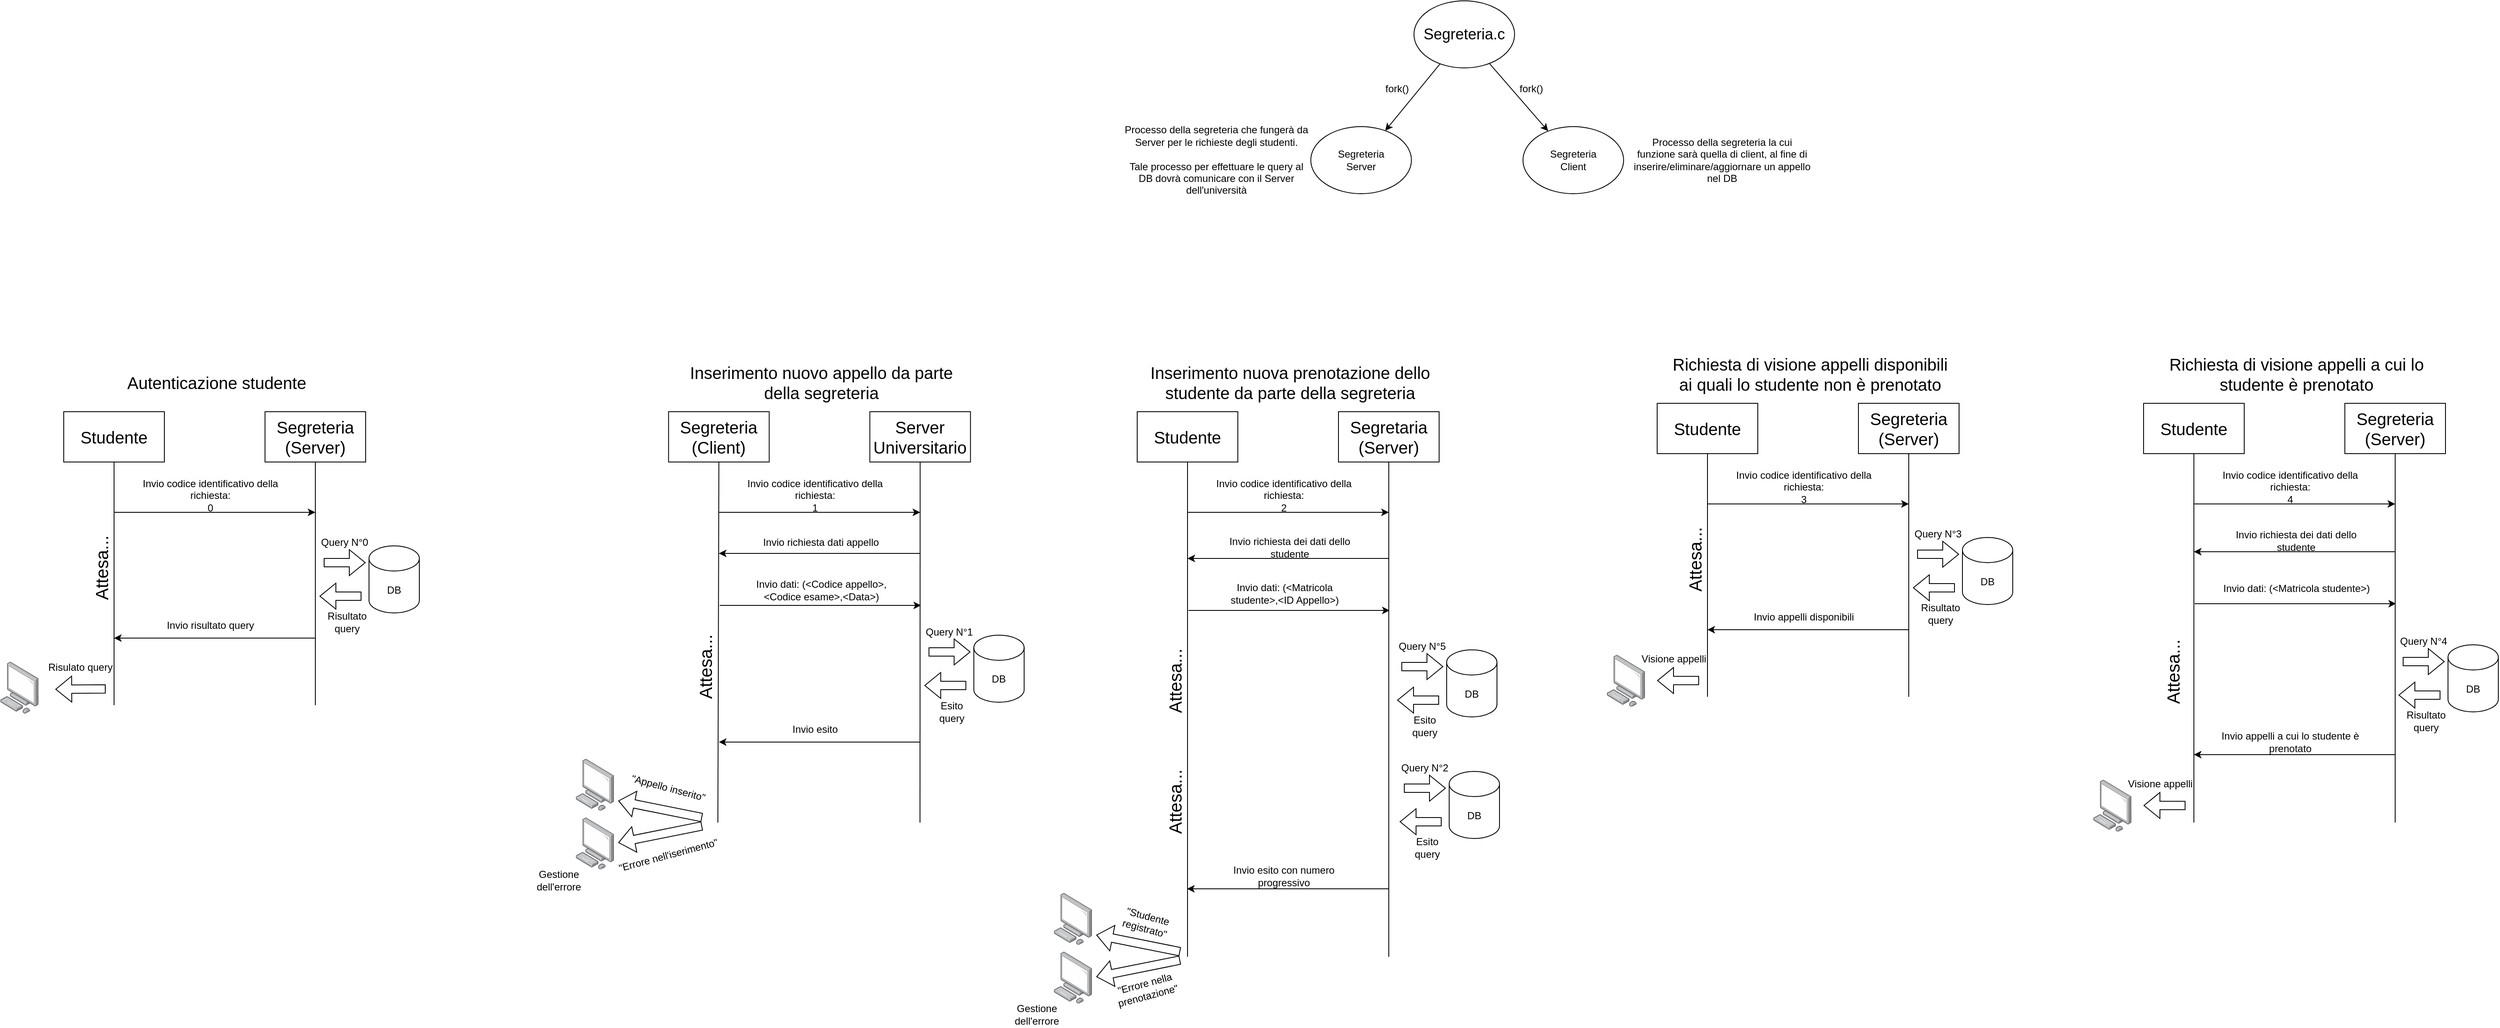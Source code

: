 <mxfile version="22.1.18" type="device">
  <diagram name="Pagina-1" id="u7obP80k1SkNDivpocj3">
    <mxGraphModel dx="3845" dy="2012" grid="1" gridSize="10" guides="1" tooltips="1" connect="1" arrows="1" fold="1" page="1" pageScale="1" pageWidth="827" pageHeight="1169" math="0" shadow="0">
      <root>
        <mxCell id="0" />
        <mxCell id="1" parent="0" />
        <mxCell id="Ahigw5zZVwEiEi7XChfF-1" value="" style="endArrow=none;html=1;rounded=0;" parent="1" edge="1">
          <mxGeometry width="50" height="50" relative="1" as="geometry">
            <mxPoint x="60" y="370" as="sourcePoint" />
            <mxPoint x="60" y="80" as="targetPoint" />
          </mxGeometry>
        </mxCell>
        <mxCell id="Ahigw5zZVwEiEi7XChfF-2" value="" style="endArrow=none;html=1;rounded=0;" parent="1" edge="1">
          <mxGeometry width="50" height="50" relative="1" as="geometry">
            <mxPoint x="300" y="370" as="sourcePoint" />
            <mxPoint x="300" y="80" as="targetPoint" />
          </mxGeometry>
        </mxCell>
        <mxCell id="Ahigw5zZVwEiEi7XChfF-5" value="&lt;font style=&quot;font-size: 20px;&quot;&gt;Studente&lt;/font&gt;" style="rounded=0;whiteSpace=wrap;html=1;" parent="1" vertex="1">
          <mxGeometry y="20" width="120" height="60" as="geometry" />
        </mxCell>
        <mxCell id="Ahigw5zZVwEiEi7XChfF-6" value="&lt;font style=&quot;font-size: 20px;&quot;&gt;Segreteria&lt;br&gt;(Server)&lt;br&gt;&lt;/font&gt;" style="rounded=0;whiteSpace=wrap;html=1;" parent="1" vertex="1">
          <mxGeometry x="240" y="20" width="120" height="60" as="geometry" />
        </mxCell>
        <mxCell id="Ahigw5zZVwEiEi7XChfF-8" value="" style="endArrow=classic;html=1;rounded=0;" parent="1" edge="1">
          <mxGeometry width="50" height="50" relative="1" as="geometry">
            <mxPoint x="60" y="140" as="sourcePoint" />
            <mxPoint x="300" y="140" as="targetPoint" />
          </mxGeometry>
        </mxCell>
        <mxCell id="Ahigw5zZVwEiEi7XChfF-10" value="Invio codice identificativo della richiesta:&lt;br&gt;3" style="text;html=1;strokeColor=none;fillColor=none;align=center;verticalAlign=middle;whiteSpace=wrap;rounded=0;" parent="1" vertex="1">
          <mxGeometry x="90" y="105" width="170" height="30" as="geometry" />
        </mxCell>
        <mxCell id="Ahigw5zZVwEiEi7XChfF-11" value="Richiesta di visione appelli disponibili&lt;br&gt;ai quali lo studente non è prenotato" style="text;html=1;strokeColor=none;fillColor=none;align=center;verticalAlign=middle;whiteSpace=wrap;rounded=0;fontSize=20;" parent="1" vertex="1">
          <mxGeometry x="5" y="-30" width="355" height="30" as="geometry" />
        </mxCell>
        <mxCell id="Ahigw5zZVwEiEi7XChfF-12" value="" style="endArrow=classic;html=1;rounded=0;" parent="1" edge="1">
          <mxGeometry width="50" height="50" relative="1" as="geometry">
            <mxPoint x="300" y="290" as="sourcePoint" />
            <mxPoint x="60" y="290" as="targetPoint" />
          </mxGeometry>
        </mxCell>
        <mxCell id="Ahigw5zZVwEiEi7XChfF-13" value="Invio appelli disponibili" style="text;html=1;strokeColor=none;fillColor=none;align=center;verticalAlign=middle;whiteSpace=wrap;rounded=0;" parent="1" vertex="1">
          <mxGeometry x="90" y="260" width="170" height="30" as="geometry" />
        </mxCell>
        <mxCell id="Ahigw5zZVwEiEi7XChfF-15" value="DB" style="shape=cylinder3;whiteSpace=wrap;html=1;boundedLbl=1;backgroundOutline=1;size=15;" parent="1" vertex="1">
          <mxGeometry x="364" y="180" width="60" height="80" as="geometry" />
        </mxCell>
        <mxCell id="Ahigw5zZVwEiEi7XChfF-16" value="" style="shape=flexArrow;endArrow=classic;html=1;rounded=0;" parent="1" edge="1">
          <mxGeometry width="50" height="50" relative="1" as="geometry">
            <mxPoint x="310" y="200" as="sourcePoint" />
            <mxPoint x="360" y="200" as="targetPoint" />
          </mxGeometry>
        </mxCell>
        <mxCell id="Ahigw5zZVwEiEi7XChfF-17" value="" style="shape=flexArrow;endArrow=none;html=1;rounded=0;startArrow=block;endFill=0;" parent="1" edge="1">
          <mxGeometry width="50" height="50" relative="1" as="geometry">
            <mxPoint x="305" y="240" as="sourcePoint" />
            <mxPoint x="355" y="240" as="targetPoint" />
          </mxGeometry>
        </mxCell>
        <mxCell id="Ahigw5zZVwEiEi7XChfF-18" value="Query N°3" style="text;html=1;strokeColor=none;fillColor=none;align=center;verticalAlign=middle;whiteSpace=wrap;rounded=0;" parent="1" vertex="1">
          <mxGeometry x="305" y="161" width="60" height="30" as="geometry" />
        </mxCell>
        <mxCell id="Ahigw5zZVwEiEi7XChfF-19" value="Risultato query" style="text;html=1;strokeColor=none;fillColor=none;align=center;verticalAlign=middle;whiteSpace=wrap;rounded=0;" parent="1" vertex="1">
          <mxGeometry x="308" y="256" width="60" height="30" as="geometry" />
        </mxCell>
        <mxCell id="Ahigw5zZVwEiEi7XChfF-21" value="&lt;font style=&quot;font-size: 21px;&quot;&gt;Attesa...&lt;br&gt;&lt;/font&gt;" style="text;html=1;strokeColor=none;fillColor=none;align=center;verticalAlign=middle;whiteSpace=wrap;rounded=0;rotation=-90;" parent="1" vertex="1">
          <mxGeometry x="-30" y="191" width="150" height="30" as="geometry" />
        </mxCell>
        <mxCell id="Ahigw5zZVwEiEi7XChfF-22" value="" style="image;points=[];aspect=fixed;html=1;align=center;shadow=0;dashed=0;image=img/lib/allied_telesis/computer_and_terminals/Personal_Computer.svg;" parent="1" vertex="1">
          <mxGeometry x="-60" y="320" width="45.6" height="61.8" as="geometry" />
        </mxCell>
        <mxCell id="Ahigw5zZVwEiEi7XChfF-23" value="" style="shape=flexArrow;endArrow=none;html=1;rounded=0;startArrow=block;endFill=0;" parent="1" edge="1">
          <mxGeometry width="50" height="50" relative="1" as="geometry">
            <mxPoint y="350.61" as="sourcePoint" />
            <mxPoint x="50" y="350.61" as="targetPoint" />
          </mxGeometry>
        </mxCell>
        <mxCell id="Ahigw5zZVwEiEi7XChfF-24" value="Visione appelli" style="text;html=1;strokeColor=none;fillColor=none;align=center;verticalAlign=middle;whiteSpace=wrap;rounded=0;" parent="1" vertex="1">
          <mxGeometry x="-20" y="310" width="80" height="30" as="geometry" />
        </mxCell>
        <mxCell id="sndA6R6p5mZ_u4paRLB6-1" value="" style="endArrow=none;html=1;rounded=0;" parent="1" edge="1">
          <mxGeometry width="50" height="50" relative="1" as="geometry">
            <mxPoint x="640" y="520" as="sourcePoint" />
            <mxPoint x="640" y="80" as="targetPoint" />
          </mxGeometry>
        </mxCell>
        <mxCell id="sndA6R6p5mZ_u4paRLB6-2" value="" style="endArrow=none;html=1;rounded=0;" parent="1" edge="1">
          <mxGeometry width="50" height="50" relative="1" as="geometry">
            <mxPoint x="880" y="520" as="sourcePoint" />
            <mxPoint x="880" y="80" as="targetPoint" />
          </mxGeometry>
        </mxCell>
        <mxCell id="sndA6R6p5mZ_u4paRLB6-3" value="&lt;font style=&quot;font-size: 20px;&quot;&gt;Studente&lt;/font&gt;" style="rounded=0;whiteSpace=wrap;html=1;" parent="1" vertex="1">
          <mxGeometry x="580" y="20" width="120" height="60" as="geometry" />
        </mxCell>
        <mxCell id="sndA6R6p5mZ_u4paRLB6-4" value="&lt;font style=&quot;font-size: 20px;&quot;&gt;Segreteria&lt;br&gt;(Server)&lt;br&gt;&lt;/font&gt;" style="rounded=0;whiteSpace=wrap;html=1;" parent="1" vertex="1">
          <mxGeometry x="820" y="20" width="120" height="60" as="geometry" />
        </mxCell>
        <mxCell id="sndA6R6p5mZ_u4paRLB6-5" value="" style="endArrow=classic;html=1;rounded=0;" parent="1" edge="1">
          <mxGeometry width="50" height="50" relative="1" as="geometry">
            <mxPoint x="640" y="140" as="sourcePoint" />
            <mxPoint x="880" y="140" as="targetPoint" />
          </mxGeometry>
        </mxCell>
        <mxCell id="sndA6R6p5mZ_u4paRLB6-6" value="Invio codice identificativo della richiesta:&lt;br&gt;4" style="text;html=1;strokeColor=none;fillColor=none;align=center;verticalAlign=middle;whiteSpace=wrap;rounded=0;" parent="1" vertex="1">
          <mxGeometry x="670" y="105" width="170" height="30" as="geometry" />
        </mxCell>
        <mxCell id="sndA6R6p5mZ_u4paRLB6-7" value="Richiesta di visione appelli a cui lo studente è prenotato" style="text;html=1;strokeColor=none;fillColor=none;align=center;verticalAlign=middle;whiteSpace=wrap;rounded=0;fontSize=20;" parent="1" vertex="1">
          <mxGeometry x="585" y="-30" width="355" height="30" as="geometry" />
        </mxCell>
        <mxCell id="sndA6R6p5mZ_u4paRLB6-8" value="" style="endArrow=classic;html=1;rounded=0;" parent="1" edge="1">
          <mxGeometry width="50" height="50" relative="1" as="geometry">
            <mxPoint x="880" y="438.95" as="sourcePoint" />
            <mxPoint x="640" y="438.95" as="targetPoint" />
          </mxGeometry>
        </mxCell>
        <mxCell id="sndA6R6p5mZ_u4paRLB6-9" value="Invio appelli a cui lo studente è prenotato" style="text;html=1;strokeColor=none;fillColor=none;align=center;verticalAlign=middle;whiteSpace=wrap;rounded=0;" parent="1" vertex="1">
          <mxGeometry x="670" y="408.95" width="170" height="30" as="geometry" />
        </mxCell>
        <mxCell id="sndA6R6p5mZ_u4paRLB6-10" value="DB" style="shape=cylinder3;whiteSpace=wrap;html=1;boundedLbl=1;backgroundOutline=1;size=15;" parent="1" vertex="1">
          <mxGeometry x="943" y="308" width="60" height="80" as="geometry" />
        </mxCell>
        <mxCell id="sndA6R6p5mZ_u4paRLB6-11" value="" style="shape=flexArrow;endArrow=classic;html=1;rounded=0;" parent="1" edge="1">
          <mxGeometry width="50" height="50" relative="1" as="geometry">
            <mxPoint x="889" y="328" as="sourcePoint" />
            <mxPoint x="939" y="328" as="targetPoint" />
          </mxGeometry>
        </mxCell>
        <mxCell id="sndA6R6p5mZ_u4paRLB6-12" value="" style="shape=flexArrow;endArrow=none;html=1;rounded=0;startArrow=block;endFill=0;" parent="1" edge="1">
          <mxGeometry width="50" height="50" relative="1" as="geometry">
            <mxPoint x="884" y="368" as="sourcePoint" />
            <mxPoint x="934" y="368" as="targetPoint" />
          </mxGeometry>
        </mxCell>
        <mxCell id="sndA6R6p5mZ_u4paRLB6-13" value="Query N°4" style="text;html=1;strokeColor=none;fillColor=none;align=center;verticalAlign=middle;whiteSpace=wrap;rounded=0;" parent="1" vertex="1">
          <mxGeometry x="884" y="289" width="60" height="30" as="geometry" />
        </mxCell>
        <mxCell id="sndA6R6p5mZ_u4paRLB6-14" value="Risultato query" style="text;html=1;strokeColor=none;fillColor=none;align=center;verticalAlign=middle;whiteSpace=wrap;rounded=0;" parent="1" vertex="1">
          <mxGeometry x="887" y="384" width="60" height="30" as="geometry" />
        </mxCell>
        <mxCell id="sndA6R6p5mZ_u4paRLB6-15" value="&lt;font style=&quot;font-size: 21px;&quot;&gt;Attesa...&lt;br&gt;&lt;/font&gt;" style="text;html=1;strokeColor=none;fillColor=none;align=center;verticalAlign=middle;whiteSpace=wrap;rounded=0;rotation=-90;" parent="1" vertex="1">
          <mxGeometry x="540" y="325" width="150" height="30" as="geometry" />
        </mxCell>
        <mxCell id="sndA6R6p5mZ_u4paRLB6-16" value="" style="image;points=[];aspect=fixed;html=1;align=center;shadow=0;dashed=0;image=img/lib/allied_telesis/computer_and_terminals/Personal_Computer.svg;" parent="1" vertex="1">
          <mxGeometry x="520" y="469" width="45.6" height="61.8" as="geometry" />
        </mxCell>
        <mxCell id="sndA6R6p5mZ_u4paRLB6-17" value="" style="shape=flexArrow;endArrow=none;html=1;rounded=0;startArrow=block;endFill=0;" parent="1" edge="1">
          <mxGeometry width="50" height="50" relative="1" as="geometry">
            <mxPoint x="580" y="499.61" as="sourcePoint" />
            <mxPoint x="630" y="499.61" as="targetPoint" />
          </mxGeometry>
        </mxCell>
        <mxCell id="sndA6R6p5mZ_u4paRLB6-18" value="Visione appelli" style="text;html=1;strokeColor=none;fillColor=none;align=center;verticalAlign=middle;whiteSpace=wrap;rounded=0;" parent="1" vertex="1">
          <mxGeometry x="560" y="459" width="80" height="30" as="geometry" />
        </mxCell>
        <mxCell id="sndA6R6p5mZ_u4paRLB6-19" value="" style="endArrow=none;html=1;rounded=0;" parent="1" edge="1">
          <mxGeometry width="50" height="50" relative="1" as="geometry">
            <mxPoint x="-1120" y="520" as="sourcePoint" />
            <mxPoint x="-1118.8" y="90" as="targetPoint" />
          </mxGeometry>
        </mxCell>
        <mxCell id="sndA6R6p5mZ_u4paRLB6-20" value="" style="endArrow=none;html=1;rounded=0;" parent="1" edge="1">
          <mxGeometry width="50" height="50" relative="1" as="geometry">
            <mxPoint x="-879" y="520" as="sourcePoint" />
            <mxPoint x="-878.8" y="90" as="targetPoint" />
          </mxGeometry>
        </mxCell>
        <mxCell id="sndA6R6p5mZ_u4paRLB6-21" value="&lt;font style=&quot;font-size: 20px;&quot;&gt;Segreteria&lt;br&gt;(Client)&lt;br&gt;&lt;/font&gt;" style="rounded=0;whiteSpace=wrap;html=1;" parent="1" vertex="1">
          <mxGeometry x="-1178.8" y="30" width="120" height="60" as="geometry" />
        </mxCell>
        <mxCell id="sndA6R6p5mZ_u4paRLB6-22" value="&lt;font style=&quot;font-size: 20px;&quot;&gt;Server&lt;br&gt;Universitario&lt;br&gt;&lt;/font&gt;" style="rounded=0;whiteSpace=wrap;html=1;" parent="1" vertex="1">
          <mxGeometry x="-938.8" y="30" width="120" height="60" as="geometry" />
        </mxCell>
        <mxCell id="sndA6R6p5mZ_u4paRLB6-23" value="" style="endArrow=classic;html=1;rounded=0;" parent="1" edge="1">
          <mxGeometry width="50" height="50" relative="1" as="geometry">
            <mxPoint x="-1118.8" y="150" as="sourcePoint" />
            <mxPoint x="-878.8" y="150" as="targetPoint" />
          </mxGeometry>
        </mxCell>
        <mxCell id="sndA6R6p5mZ_u4paRLB6-24" value="Invio codice identificativo della richiesta:&lt;br&gt;1" style="text;html=1;strokeColor=none;fillColor=none;align=center;verticalAlign=middle;whiteSpace=wrap;rounded=0;" parent="1" vertex="1">
          <mxGeometry x="-1088.8" y="115" width="170" height="30" as="geometry" />
        </mxCell>
        <mxCell id="sndA6R6p5mZ_u4paRLB6-25" value="Inserimento nuovo appello da parte della segreteria" style="text;html=1;strokeColor=none;fillColor=none;align=center;verticalAlign=middle;whiteSpace=wrap;rounded=0;fontSize=20;" parent="1" vertex="1">
          <mxGeometry x="-1173.8" y="-20" width="355" height="30" as="geometry" />
        </mxCell>
        <mxCell id="sndA6R6p5mZ_u4paRLB6-26" value="" style="endArrow=classic;html=1;rounded=0;" parent="1" edge="1">
          <mxGeometry width="50" height="50" relative="1" as="geometry">
            <mxPoint x="-878.8" y="424" as="sourcePoint" />
            <mxPoint x="-1118.8" y="424" as="targetPoint" />
          </mxGeometry>
        </mxCell>
        <mxCell id="sndA6R6p5mZ_u4paRLB6-27" value="Invio esito" style="text;html=1;strokeColor=none;fillColor=none;align=center;verticalAlign=middle;whiteSpace=wrap;rounded=0;" parent="1" vertex="1">
          <mxGeometry x="-1088.8" y="394" width="170" height="30" as="geometry" />
        </mxCell>
        <mxCell id="sndA6R6p5mZ_u4paRLB6-28" value="DB" style="shape=cylinder3;whiteSpace=wrap;html=1;boundedLbl=1;backgroundOutline=1;size=15;" parent="1" vertex="1">
          <mxGeometry x="-814.8" y="296.5" width="60" height="80" as="geometry" />
        </mxCell>
        <mxCell id="sndA6R6p5mZ_u4paRLB6-29" value="" style="shape=flexArrow;endArrow=classic;html=1;rounded=0;" parent="1" edge="1">
          <mxGeometry width="50" height="50" relative="1" as="geometry">
            <mxPoint x="-868.8" y="316.5" as="sourcePoint" />
            <mxPoint x="-818.8" y="316.5" as="targetPoint" />
          </mxGeometry>
        </mxCell>
        <mxCell id="sndA6R6p5mZ_u4paRLB6-30" value="" style="shape=flexArrow;endArrow=none;html=1;rounded=0;startArrow=block;endFill=0;" parent="1" edge="1">
          <mxGeometry width="50" height="50" relative="1" as="geometry">
            <mxPoint x="-873.8" y="356.5" as="sourcePoint" />
            <mxPoint x="-823.8" y="356.5" as="targetPoint" />
          </mxGeometry>
        </mxCell>
        <mxCell id="sndA6R6p5mZ_u4paRLB6-31" value="Query N°1" style="text;html=1;strokeColor=none;fillColor=none;align=center;verticalAlign=middle;whiteSpace=wrap;rounded=0;" parent="1" vertex="1">
          <mxGeometry x="-873.8" y="277.5" width="60" height="30" as="geometry" />
        </mxCell>
        <mxCell id="sndA6R6p5mZ_u4paRLB6-32" value="Esito query" style="text;html=1;strokeColor=none;fillColor=none;align=center;verticalAlign=middle;whiteSpace=wrap;rounded=0;" parent="1" vertex="1">
          <mxGeometry x="-870.8" y="372.5" width="60" height="30" as="geometry" />
        </mxCell>
        <mxCell id="sndA6R6p5mZ_u4paRLB6-33" value="&lt;font style=&quot;font-size: 21px;&quot;&gt;Attesa...&lt;br&gt;&lt;/font&gt;" style="text;html=1;strokeColor=none;fillColor=none;align=center;verticalAlign=middle;whiteSpace=wrap;rounded=0;rotation=-90;" parent="1" vertex="1">
          <mxGeometry x="-1210" y="319" width="150" height="30" as="geometry" />
        </mxCell>
        <mxCell id="sndA6R6p5mZ_u4paRLB6-34" value="" style="image;points=[];aspect=fixed;html=1;align=center;shadow=0;dashed=0;image=img/lib/allied_telesis/computer_and_terminals/Personal_Computer.svg;" parent="1" vertex="1">
          <mxGeometry x="-1289.4" y="444" width="45.6" height="61.8" as="geometry" />
        </mxCell>
        <mxCell id="sndA6R6p5mZ_u4paRLB6-35" value="" style="shape=flexArrow;endArrow=none;html=1;rounded=0;startArrow=block;endFill=0;" parent="1" edge="1">
          <mxGeometry width="50" height="50" relative="1" as="geometry">
            <mxPoint x="-1238.8" y="494" as="sourcePoint" />
            <mxPoint x="-1138.8" y="514" as="targetPoint" />
          </mxGeometry>
        </mxCell>
        <mxCell id="sndA6R6p5mZ_u4paRLB6-36" value="&quot;Appello inserito&quot;" style="text;html=1;strokeColor=none;fillColor=none;align=center;verticalAlign=middle;whiteSpace=wrap;rounded=0;rotation=15;" parent="1" vertex="1">
          <mxGeometry x="-1228.8" y="464" width="100" height="30" as="geometry" />
        </mxCell>
        <mxCell id="sndA6R6p5mZ_u4paRLB6-37" value="Segreteria.c" style="ellipse;whiteSpace=wrap;html=1;fontSize=18;" parent="1" vertex="1">
          <mxGeometry x="-290" y="-460" width="120" height="80" as="geometry" />
        </mxCell>
        <mxCell id="sndA6R6p5mZ_u4paRLB6-38" value="Segreteria&lt;br&gt;Client" style="ellipse;whiteSpace=wrap;html=1;" parent="1" vertex="1">
          <mxGeometry x="-160" y="-310" width="120" height="80" as="geometry" />
        </mxCell>
        <mxCell id="sndA6R6p5mZ_u4paRLB6-39" value="Segreteria&lt;br&gt;Server" style="ellipse;whiteSpace=wrap;html=1;" parent="1" vertex="1">
          <mxGeometry x="-413" y="-310" width="120" height="80" as="geometry" />
        </mxCell>
        <mxCell id="sndA6R6p5mZ_u4paRLB6-40" value="" style="endArrow=classic;html=1;rounded=0;" parent="1" source="sndA6R6p5mZ_u4paRLB6-37" target="sndA6R6p5mZ_u4paRLB6-39" edge="1">
          <mxGeometry width="50" height="50" relative="1" as="geometry">
            <mxPoint x="-400" y="-150" as="sourcePoint" />
            <mxPoint x="-350" y="-200" as="targetPoint" />
          </mxGeometry>
        </mxCell>
        <mxCell id="sndA6R6p5mZ_u4paRLB6-41" value="" style="endArrow=classic;html=1;rounded=0;" parent="1" source="sndA6R6p5mZ_u4paRLB6-37" target="sndA6R6p5mZ_u4paRLB6-38" edge="1">
          <mxGeometry width="50" height="50" relative="1" as="geometry">
            <mxPoint x="-130" y="-350" as="sourcePoint" />
            <mxPoint x="-80" y="-400" as="targetPoint" />
          </mxGeometry>
        </mxCell>
        <mxCell id="sndA6R6p5mZ_u4paRLB6-42" value="fork()" style="text;html=1;strokeColor=none;fillColor=none;align=center;verticalAlign=middle;whiteSpace=wrap;rounded=0;" parent="1" vertex="1">
          <mxGeometry x="-340" y="-370" width="60" height="30" as="geometry" />
        </mxCell>
        <mxCell id="sndA6R6p5mZ_u4paRLB6-43" value="fork()" style="text;html=1;strokeColor=none;fillColor=none;align=center;verticalAlign=middle;whiteSpace=wrap;rounded=0;" parent="1" vertex="1">
          <mxGeometry x="-180" y="-370" width="60" height="30" as="geometry" />
        </mxCell>
        <mxCell id="sndA6R6p5mZ_u4paRLB6-44" value="Processo della segreteria che fungerà da Server per le richieste degli studenti.&lt;br&gt;&lt;br&gt;Tale processo per effettuare le query al DB dovrà comunicare con il Server dell&#39;università" style="text;html=1;strokeColor=none;fillColor=none;align=center;verticalAlign=middle;whiteSpace=wrap;rounded=0;" parent="1" vertex="1">
          <mxGeometry x="-638" y="-310" width="225" height="80" as="geometry" />
        </mxCell>
        <mxCell id="sndA6R6p5mZ_u4paRLB6-45" value="Processo della segreteria la cui funzione sarà quella di client, al fine di inserire/eliminare/aggiornare un appello nel DB" style="text;html=1;strokeColor=none;fillColor=none;align=center;verticalAlign=middle;whiteSpace=wrap;rounded=0;" parent="1" vertex="1">
          <mxGeometry x="-30" y="-305" width="215" height="70" as="geometry" />
        </mxCell>
        <mxCell id="sndA6R6p5mZ_u4paRLB6-46" value="" style="shape=flexArrow;endArrow=none;html=1;rounded=0;startArrow=block;endFill=0;" parent="1" edge="1">
          <mxGeometry width="50" height="50" relative="1" as="geometry">
            <mxPoint x="-1238.8" y="544" as="sourcePoint" />
            <mxPoint x="-1138.8" y="524" as="targetPoint" />
          </mxGeometry>
        </mxCell>
        <mxCell id="sndA6R6p5mZ_u4paRLB6-47" value="&quot;Errore nell&#39;iserimento&quot;" style="text;html=1;strokeColor=none;fillColor=none;align=center;verticalAlign=middle;whiteSpace=wrap;rounded=0;rotation=-15;" parent="1" vertex="1">
          <mxGeometry x="-1243.8" y="544" width="130" height="30" as="geometry" />
        </mxCell>
        <mxCell id="sndA6R6p5mZ_u4paRLB6-48" value="" style="image;points=[];aspect=fixed;html=1;align=center;shadow=0;dashed=0;image=img/lib/allied_telesis/computer_and_terminals/Personal_Computer.svg;" parent="1" vertex="1">
          <mxGeometry x="-1289.4" y="514" width="45.6" height="61.8" as="geometry" />
        </mxCell>
        <mxCell id="sndA6R6p5mZ_u4paRLB6-49" value="Gestione dell&#39;errore" style="text;html=1;strokeColor=none;fillColor=none;align=center;verticalAlign=middle;whiteSpace=wrap;rounded=0;" parent="1" vertex="1">
          <mxGeometry x="-1340" y="574" width="60.6" height="30" as="geometry" />
        </mxCell>
        <mxCell id="sndA6R6p5mZ_u4paRLB6-50" value="" style="endArrow=none;html=1;rounded=0;" parent="1" edge="1">
          <mxGeometry width="50" height="50" relative="1" as="geometry">
            <mxPoint x="-560" y="680" as="sourcePoint" />
            <mxPoint x="-560" y="90" as="targetPoint" />
          </mxGeometry>
        </mxCell>
        <mxCell id="sndA6R6p5mZ_u4paRLB6-51" value="" style="endArrow=none;html=1;rounded=0;" parent="1" edge="1">
          <mxGeometry width="50" height="50" relative="1" as="geometry">
            <mxPoint x="-320" y="680" as="sourcePoint" />
            <mxPoint x="-320" y="90" as="targetPoint" />
          </mxGeometry>
        </mxCell>
        <mxCell id="sndA6R6p5mZ_u4paRLB6-52" value="&lt;font style=&quot;font-size: 20px;&quot;&gt;Studente&lt;br&gt;&lt;/font&gt;" style="rounded=0;whiteSpace=wrap;html=1;" parent="1" vertex="1">
          <mxGeometry x="-620" y="30" width="120" height="60" as="geometry" />
        </mxCell>
        <mxCell id="sndA6R6p5mZ_u4paRLB6-53" value="&lt;font style=&quot;font-size: 20px;&quot;&gt;Segretaria&lt;br&gt;(Server)&lt;br&gt;&lt;/font&gt;" style="rounded=0;whiteSpace=wrap;html=1;" parent="1" vertex="1">
          <mxGeometry x="-380" y="30" width="120" height="60" as="geometry" />
        </mxCell>
        <mxCell id="sndA6R6p5mZ_u4paRLB6-54" value="" style="endArrow=classic;html=1;rounded=0;" parent="1" edge="1">
          <mxGeometry width="50" height="50" relative="1" as="geometry">
            <mxPoint x="-560" y="150" as="sourcePoint" />
            <mxPoint x="-320" y="150" as="targetPoint" />
          </mxGeometry>
        </mxCell>
        <mxCell id="sndA6R6p5mZ_u4paRLB6-55" value="Invio codice identificativo della richiesta:&lt;br&gt;2" style="text;html=1;strokeColor=none;fillColor=none;align=center;verticalAlign=middle;whiteSpace=wrap;rounded=0;" parent="1" vertex="1">
          <mxGeometry x="-530" y="115" width="170" height="30" as="geometry" />
        </mxCell>
        <mxCell id="sndA6R6p5mZ_u4paRLB6-56" value="Inserimento nuova prenotazione dello studente da parte della segreteria" style="text;html=1;strokeColor=none;fillColor=none;align=center;verticalAlign=middle;whiteSpace=wrap;rounded=0;fontSize=20;" parent="1" vertex="1">
          <mxGeometry x="-615" y="-20" width="355" height="30" as="geometry" />
        </mxCell>
        <mxCell id="sndA6R6p5mZ_u4paRLB6-57" value="" style="endArrow=classic;html=1;rounded=0;" parent="1" edge="1">
          <mxGeometry width="50" height="50" relative="1" as="geometry">
            <mxPoint x="-320" y="205" as="sourcePoint" />
            <mxPoint x="-560" y="205" as="targetPoint" />
          </mxGeometry>
        </mxCell>
        <mxCell id="sndA6R6p5mZ_u4paRLB6-58" value="Invio richiesta dei dati dello studente" style="text;html=1;strokeColor=none;fillColor=none;align=center;verticalAlign=middle;whiteSpace=wrap;rounded=0;" parent="1" vertex="1">
          <mxGeometry x="-530" y="177" width="184" height="30" as="geometry" />
        </mxCell>
        <mxCell id="sndA6R6p5mZ_u4paRLB6-59" value="DB" style="shape=cylinder3;whiteSpace=wrap;html=1;boundedLbl=1;backgroundOutline=1;size=15;" parent="1" vertex="1">
          <mxGeometry x="-251" y="314" width="60" height="80" as="geometry" />
        </mxCell>
        <mxCell id="sndA6R6p5mZ_u4paRLB6-60" value="" style="shape=flexArrow;endArrow=classic;html=1;rounded=0;" parent="1" edge="1">
          <mxGeometry width="50" height="50" relative="1" as="geometry">
            <mxPoint x="-305" y="334" as="sourcePoint" />
            <mxPoint x="-255" y="334" as="targetPoint" />
          </mxGeometry>
        </mxCell>
        <mxCell id="sndA6R6p5mZ_u4paRLB6-61" value="" style="shape=flexArrow;endArrow=none;html=1;rounded=0;startArrow=block;endFill=0;" parent="1" edge="1">
          <mxGeometry width="50" height="50" relative="1" as="geometry">
            <mxPoint x="-310" y="374" as="sourcePoint" />
            <mxPoint x="-260" y="374" as="targetPoint" />
          </mxGeometry>
        </mxCell>
        <mxCell id="sndA6R6p5mZ_u4paRLB6-62" value="Query N°5" style="text;html=1;strokeColor=none;fillColor=none;align=center;verticalAlign=middle;whiteSpace=wrap;rounded=0;" parent="1" vertex="1">
          <mxGeometry x="-310" y="295" width="60" height="30" as="geometry" />
        </mxCell>
        <mxCell id="sndA6R6p5mZ_u4paRLB6-63" value="Esito query" style="text;html=1;strokeColor=none;fillColor=none;align=center;verticalAlign=middle;whiteSpace=wrap;rounded=0;" parent="1" vertex="1">
          <mxGeometry x="-307" y="390" width="60" height="30" as="geometry" />
        </mxCell>
        <mxCell id="sndA6R6p5mZ_u4paRLB6-65" value="" style="image;points=[];aspect=fixed;html=1;align=center;shadow=0;dashed=0;image=img/lib/allied_telesis/computer_and_terminals/Personal_Computer.svg;" parent="1" vertex="1">
          <mxGeometry x="-719.4" y="604" width="45.6" height="61.8" as="geometry" />
        </mxCell>
        <mxCell id="sndA6R6p5mZ_u4paRLB6-66" value="" style="shape=flexArrow;endArrow=none;html=1;rounded=0;startArrow=block;endFill=0;" parent="1" edge="1">
          <mxGeometry width="50" height="50" relative="1" as="geometry">
            <mxPoint x="-668.8" y="654" as="sourcePoint" />
            <mxPoint x="-568.8" y="674" as="targetPoint" />
          </mxGeometry>
        </mxCell>
        <mxCell id="sndA6R6p5mZ_u4paRLB6-67" value="&quot;Studente registrato&quot;" style="text;html=1;strokeColor=none;fillColor=none;align=center;verticalAlign=middle;whiteSpace=wrap;rounded=0;rotation=15;" parent="1" vertex="1">
          <mxGeometry x="-658.8" y="624" width="100" height="30" as="geometry" />
        </mxCell>
        <mxCell id="sndA6R6p5mZ_u4paRLB6-68" value="" style="shape=flexArrow;endArrow=none;html=1;rounded=0;startArrow=block;endFill=0;" parent="1" edge="1">
          <mxGeometry width="50" height="50" relative="1" as="geometry">
            <mxPoint x="-668.8" y="704" as="sourcePoint" />
            <mxPoint x="-568.8" y="684" as="targetPoint" />
          </mxGeometry>
        </mxCell>
        <mxCell id="sndA6R6p5mZ_u4paRLB6-69" value="&quot;Errore nella prenotazione&quot;" style="text;html=1;strokeColor=none;fillColor=none;align=center;verticalAlign=middle;whiteSpace=wrap;rounded=0;rotation=-15;" parent="1" vertex="1">
          <mxGeometry x="-673.8" y="704" width="130" height="30" as="geometry" />
        </mxCell>
        <mxCell id="sndA6R6p5mZ_u4paRLB6-70" value="" style="image;points=[];aspect=fixed;html=1;align=center;shadow=0;dashed=0;image=img/lib/allied_telesis/computer_and_terminals/Personal_Computer.svg;" parent="1" vertex="1">
          <mxGeometry x="-719.4" y="674" width="45.6" height="61.8" as="geometry" />
        </mxCell>
        <mxCell id="sndA6R6p5mZ_u4paRLB6-71" value="Gestione dell&#39;errore" style="text;html=1;strokeColor=none;fillColor=none;align=center;verticalAlign=middle;whiteSpace=wrap;rounded=0;" parent="1" vertex="1">
          <mxGeometry x="-770" y="734" width="60.6" height="30" as="geometry" />
        </mxCell>
        <mxCell id="sndA6R6p5mZ_u4paRLB6-72" value="" style="endArrow=classic;html=1;rounded=0;" parent="1" edge="1">
          <mxGeometry width="50" height="50" relative="1" as="geometry">
            <mxPoint x="-559" y="267" as="sourcePoint" />
            <mxPoint x="-319" y="267" as="targetPoint" />
          </mxGeometry>
        </mxCell>
        <mxCell id="sndA6R6p5mZ_u4paRLB6-73" value="Invio dati: (&amp;lt;Matricola studente&amp;gt;,&amp;lt;ID Appello&amp;gt;)" style="text;html=1;strokeColor=none;fillColor=none;align=center;verticalAlign=middle;whiteSpace=wrap;rounded=0;" parent="1" vertex="1">
          <mxGeometry x="-529" y="232" width="170" height="30" as="geometry" />
        </mxCell>
        <mxCell id="sndA6R6p5mZ_u4paRLB6-74" value="" style="endArrow=classic;html=1;rounded=0;" parent="1" edge="1">
          <mxGeometry width="50" height="50" relative="1" as="geometry">
            <mxPoint x="-320.5" y="599" as="sourcePoint" />
            <mxPoint x="-560.5" y="599" as="targetPoint" />
          </mxGeometry>
        </mxCell>
        <mxCell id="sndA6R6p5mZ_u4paRLB6-75" value="Invio esito con numero progressivo" style="text;html=1;strokeColor=none;fillColor=none;align=center;verticalAlign=middle;whiteSpace=wrap;rounded=0;" parent="1" vertex="1">
          <mxGeometry x="-530.5" y="569" width="170" height="30" as="geometry" />
        </mxCell>
        <mxCell id="sndA6R6p5mZ_u4paRLB6-76" value="&lt;font style=&quot;font-size: 21px;&quot;&gt;Attesa...&lt;br&gt;&lt;/font&gt;" style="text;html=1;strokeColor=none;fillColor=none;align=center;verticalAlign=middle;whiteSpace=wrap;rounded=0;rotation=-90;" parent="1" vertex="1">
          <mxGeometry x="-650" y="335.9" width="150" height="30" as="geometry" />
        </mxCell>
        <mxCell id="sndA6R6p5mZ_u4paRLB6-78" value="DB" style="shape=cylinder3;whiteSpace=wrap;html=1;boundedLbl=1;backgroundOutline=1;size=15;" parent="1" vertex="1">
          <mxGeometry x="-248" y="459" width="60" height="80" as="geometry" />
        </mxCell>
        <mxCell id="sndA6R6p5mZ_u4paRLB6-79" value="" style="shape=flexArrow;endArrow=classic;html=1;rounded=0;" parent="1" edge="1">
          <mxGeometry width="50" height="50" relative="1" as="geometry">
            <mxPoint x="-302" y="479" as="sourcePoint" />
            <mxPoint x="-252" y="479" as="targetPoint" />
          </mxGeometry>
        </mxCell>
        <mxCell id="sndA6R6p5mZ_u4paRLB6-80" value="" style="shape=flexArrow;endArrow=none;html=1;rounded=0;startArrow=block;endFill=0;" parent="1" edge="1">
          <mxGeometry width="50" height="50" relative="1" as="geometry">
            <mxPoint x="-307" y="519" as="sourcePoint" />
            <mxPoint x="-257" y="519" as="targetPoint" />
          </mxGeometry>
        </mxCell>
        <mxCell id="sndA6R6p5mZ_u4paRLB6-81" value="Query N°2" style="text;html=1;strokeColor=none;fillColor=none;align=center;verticalAlign=middle;whiteSpace=wrap;rounded=0;" parent="1" vertex="1">
          <mxGeometry x="-307" y="440" width="60" height="30" as="geometry" />
        </mxCell>
        <mxCell id="sndA6R6p5mZ_u4paRLB6-82" value="Esito query" style="text;html=1;strokeColor=none;fillColor=none;align=center;verticalAlign=middle;whiteSpace=wrap;rounded=0;" parent="1" vertex="1">
          <mxGeometry x="-304" y="535" width="60" height="30" as="geometry" />
        </mxCell>
        <mxCell id="sndA6R6p5mZ_u4paRLB6-83" value="&lt;font style=&quot;font-size: 21px;&quot;&gt;Attesa...&lt;br&gt;&lt;/font&gt;" style="text;html=1;strokeColor=none;fillColor=none;align=center;verticalAlign=middle;whiteSpace=wrap;rounded=0;rotation=-90;" parent="1" vertex="1">
          <mxGeometry x="-650" y="480" width="150" height="30" as="geometry" />
        </mxCell>
        <mxCell id="sndA6R6p5mZ_u4paRLB6-84" value="" style="endArrow=classic;html=1;rounded=0;" parent="1" edge="1">
          <mxGeometry width="50" height="50" relative="1" as="geometry">
            <mxPoint x="880" y="196.95" as="sourcePoint" />
            <mxPoint x="640" y="196.95" as="targetPoint" />
          </mxGeometry>
        </mxCell>
        <mxCell id="sndA6R6p5mZ_u4paRLB6-85" value="Invio richiesta dei dati dello studente" style="text;html=1;strokeColor=none;fillColor=none;align=center;verticalAlign=middle;whiteSpace=wrap;rounded=0;" parent="1" vertex="1">
          <mxGeometry x="670" y="168.95" width="184" height="30" as="geometry" />
        </mxCell>
        <mxCell id="sndA6R6p5mZ_u4paRLB6-86" value="" style="endArrow=classic;html=1;rounded=0;" parent="1" edge="1">
          <mxGeometry width="50" height="50" relative="1" as="geometry">
            <mxPoint x="641" y="258.95" as="sourcePoint" />
            <mxPoint x="881" y="258.95" as="targetPoint" />
          </mxGeometry>
        </mxCell>
        <mxCell id="sndA6R6p5mZ_u4paRLB6-87" value="Invio dati: (&amp;lt;Matricola studente&amp;gt;)" style="text;html=1;strokeColor=none;fillColor=none;align=center;verticalAlign=middle;whiteSpace=wrap;rounded=0;" parent="1" vertex="1">
          <mxGeometry x="667" y="226" width="191" height="30" as="geometry" />
        </mxCell>
        <mxCell id="sndA6R6p5mZ_u4paRLB6-89" value="" style="endArrow=classic;html=1;rounded=0;" parent="1" edge="1">
          <mxGeometry width="50" height="50" relative="1" as="geometry">
            <mxPoint x="-878.8" y="198.95" as="sourcePoint" />
            <mxPoint x="-1118.8" y="198.95" as="targetPoint" />
          </mxGeometry>
        </mxCell>
        <mxCell id="sndA6R6p5mZ_u4paRLB6-90" value="Invio richiesta dati appello" style="text;html=1;strokeColor=none;fillColor=none;align=center;verticalAlign=middle;whiteSpace=wrap;rounded=0;" parent="1" vertex="1">
          <mxGeometry x="-1088.8" y="170.95" width="184" height="30" as="geometry" />
        </mxCell>
        <mxCell id="sndA6R6p5mZ_u4paRLB6-91" value="" style="endArrow=classic;html=1;rounded=0;" parent="1" edge="1">
          <mxGeometry width="50" height="50" relative="1" as="geometry">
            <mxPoint x="-1117.8" y="260.95" as="sourcePoint" />
            <mxPoint x="-877.8" y="260.95" as="targetPoint" />
          </mxGeometry>
        </mxCell>
        <mxCell id="sndA6R6p5mZ_u4paRLB6-92" value="Invio dati: (&amp;lt;Codice appello&amp;gt;,&amp;lt;Codice esame&amp;gt;,&amp;lt;Data&amp;gt;)" style="text;html=1;strokeColor=none;fillColor=none;align=center;verticalAlign=middle;whiteSpace=wrap;rounded=0;" parent="1" vertex="1">
          <mxGeometry x="-1091.8" y="228" width="191" height="30" as="geometry" />
        </mxCell>
        <mxCell id="TbHF3X-9GjPQBp5UOrxq-1" value="" style="endArrow=none;html=1;rounded=0;" edge="1" parent="1">
          <mxGeometry width="50" height="50" relative="1" as="geometry">
            <mxPoint x="-1840" y="380" as="sourcePoint" />
            <mxPoint x="-1840" y="90.0" as="targetPoint" />
          </mxGeometry>
        </mxCell>
        <mxCell id="TbHF3X-9GjPQBp5UOrxq-2" value="" style="endArrow=none;html=1;rounded=0;" edge="1" parent="1">
          <mxGeometry width="50" height="50" relative="1" as="geometry">
            <mxPoint x="-1600" y="380" as="sourcePoint" />
            <mxPoint x="-1600" y="90.0" as="targetPoint" />
          </mxGeometry>
        </mxCell>
        <mxCell id="TbHF3X-9GjPQBp5UOrxq-3" value="&lt;font style=&quot;font-size: 20px;&quot;&gt;Studente&lt;/font&gt;" style="rounded=0;whiteSpace=wrap;html=1;" vertex="1" parent="1">
          <mxGeometry x="-1900" y="30.0" width="120" height="60" as="geometry" />
        </mxCell>
        <mxCell id="TbHF3X-9GjPQBp5UOrxq-4" value="&lt;font style=&quot;font-size: 20px;&quot;&gt;Segreteria&lt;br&gt;(Server)&lt;br&gt;&lt;/font&gt;" style="rounded=0;whiteSpace=wrap;html=1;" vertex="1" parent="1">
          <mxGeometry x="-1660" y="30.0" width="120" height="60" as="geometry" />
        </mxCell>
        <mxCell id="TbHF3X-9GjPQBp5UOrxq-5" value="" style="endArrow=classic;html=1;rounded=0;" edge="1" parent="1">
          <mxGeometry width="50" height="50" relative="1" as="geometry">
            <mxPoint x="-1840" y="150" as="sourcePoint" />
            <mxPoint x="-1600" y="150" as="targetPoint" />
          </mxGeometry>
        </mxCell>
        <mxCell id="TbHF3X-9GjPQBp5UOrxq-6" value="Invio codice identificativo della richiesta:&lt;br&gt;0" style="text;html=1;strokeColor=none;fillColor=none;align=center;verticalAlign=middle;whiteSpace=wrap;rounded=0;" vertex="1" parent="1">
          <mxGeometry x="-1810" y="115.0" width="170" height="30" as="geometry" />
        </mxCell>
        <mxCell id="TbHF3X-9GjPQBp5UOrxq-7" value="Autenticazione studente" style="text;html=1;strokeColor=none;fillColor=none;align=center;verticalAlign=middle;whiteSpace=wrap;rounded=0;fontSize=20;" vertex="1" parent="1">
          <mxGeometry x="-1895" y="-20" width="355" height="30" as="geometry" />
        </mxCell>
        <mxCell id="TbHF3X-9GjPQBp5UOrxq-8" value="" style="endArrow=classic;html=1;rounded=0;" edge="1" parent="1">
          <mxGeometry width="50" height="50" relative="1" as="geometry">
            <mxPoint x="-1600" y="300" as="sourcePoint" />
            <mxPoint x="-1840" y="300" as="targetPoint" />
          </mxGeometry>
        </mxCell>
        <mxCell id="TbHF3X-9GjPQBp5UOrxq-9" value="Invio risultato query" style="text;html=1;strokeColor=none;fillColor=none;align=center;verticalAlign=middle;whiteSpace=wrap;rounded=0;" vertex="1" parent="1">
          <mxGeometry x="-1810" y="270" width="170" height="30" as="geometry" />
        </mxCell>
        <mxCell id="TbHF3X-9GjPQBp5UOrxq-10" value="DB" style="shape=cylinder3;whiteSpace=wrap;html=1;boundedLbl=1;backgroundOutline=1;size=15;" vertex="1" parent="1">
          <mxGeometry x="-1536" y="190" width="60" height="80" as="geometry" />
        </mxCell>
        <mxCell id="TbHF3X-9GjPQBp5UOrxq-11" value="" style="shape=flexArrow;endArrow=classic;html=1;rounded=0;" edge="1" parent="1">
          <mxGeometry width="50" height="50" relative="1" as="geometry">
            <mxPoint x="-1590" y="210" as="sourcePoint" />
            <mxPoint x="-1540" y="210" as="targetPoint" />
          </mxGeometry>
        </mxCell>
        <mxCell id="TbHF3X-9GjPQBp5UOrxq-12" value="" style="shape=flexArrow;endArrow=none;html=1;rounded=0;startArrow=block;endFill=0;" edge="1" parent="1">
          <mxGeometry width="50" height="50" relative="1" as="geometry">
            <mxPoint x="-1595" y="250" as="sourcePoint" />
            <mxPoint x="-1545" y="250" as="targetPoint" />
          </mxGeometry>
        </mxCell>
        <mxCell id="TbHF3X-9GjPQBp5UOrxq-13" value="Query N°0" style="text;html=1;strokeColor=none;fillColor=none;align=center;verticalAlign=middle;whiteSpace=wrap;rounded=0;" vertex="1" parent="1">
          <mxGeometry x="-1595" y="171" width="60" height="30" as="geometry" />
        </mxCell>
        <mxCell id="TbHF3X-9GjPQBp5UOrxq-14" value="Risultato query" style="text;html=1;strokeColor=none;fillColor=none;align=center;verticalAlign=middle;whiteSpace=wrap;rounded=0;" vertex="1" parent="1">
          <mxGeometry x="-1592" y="266" width="60" height="30" as="geometry" />
        </mxCell>
        <mxCell id="TbHF3X-9GjPQBp5UOrxq-15" value="&lt;font style=&quot;font-size: 21px;&quot;&gt;Attesa...&lt;br&gt;&lt;/font&gt;" style="text;html=1;strokeColor=none;fillColor=none;align=center;verticalAlign=middle;whiteSpace=wrap;rounded=0;rotation=-90;" vertex="1" parent="1">
          <mxGeometry x="-1930" y="201" width="150" height="30" as="geometry" />
        </mxCell>
        <mxCell id="TbHF3X-9GjPQBp5UOrxq-16" value="" style="image;points=[];aspect=fixed;html=1;align=center;shadow=0;dashed=0;image=img/lib/allied_telesis/computer_and_terminals/Personal_Computer.svg;" vertex="1" parent="1">
          <mxGeometry x="-1975.6" y="328.2" width="45.6" height="61.8" as="geometry" />
        </mxCell>
        <mxCell id="TbHF3X-9GjPQBp5UOrxq-17" value="" style="shape=flexArrow;endArrow=none;html=1;rounded=0;startArrow=block;endFill=0;" edge="1" parent="1">
          <mxGeometry width="50" height="50" relative="1" as="geometry">
            <mxPoint x="-1910" y="361" as="sourcePoint" />
            <mxPoint x="-1850" y="360.61" as="targetPoint" />
          </mxGeometry>
        </mxCell>
        <mxCell id="TbHF3X-9GjPQBp5UOrxq-18" value="Risulato query" style="text;html=1;strokeColor=none;fillColor=none;align=center;verticalAlign=middle;whiteSpace=wrap;rounded=0;" vertex="1" parent="1">
          <mxGeometry x="-1920" y="320" width="80" height="30" as="geometry" />
        </mxCell>
      </root>
    </mxGraphModel>
  </diagram>
</mxfile>
